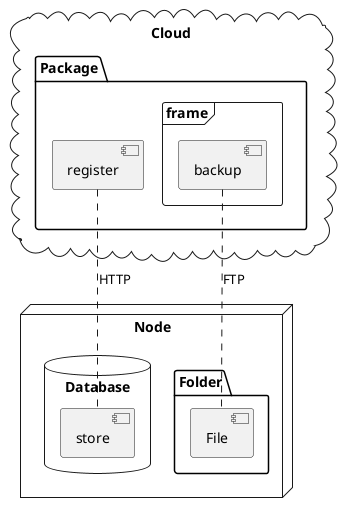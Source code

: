 @startuml
cloud "Cloud" {
  package "Package" {
    [register]
    frame "frame" {
      [backup]
    }
  }
}

node "Node" {
  database "Database" {
    [store]
  }
  folder "Folder" {
    [File]
  }
}

[register] .. [store] : HTTP
[backup] .. [File] : FTP
@enduml
